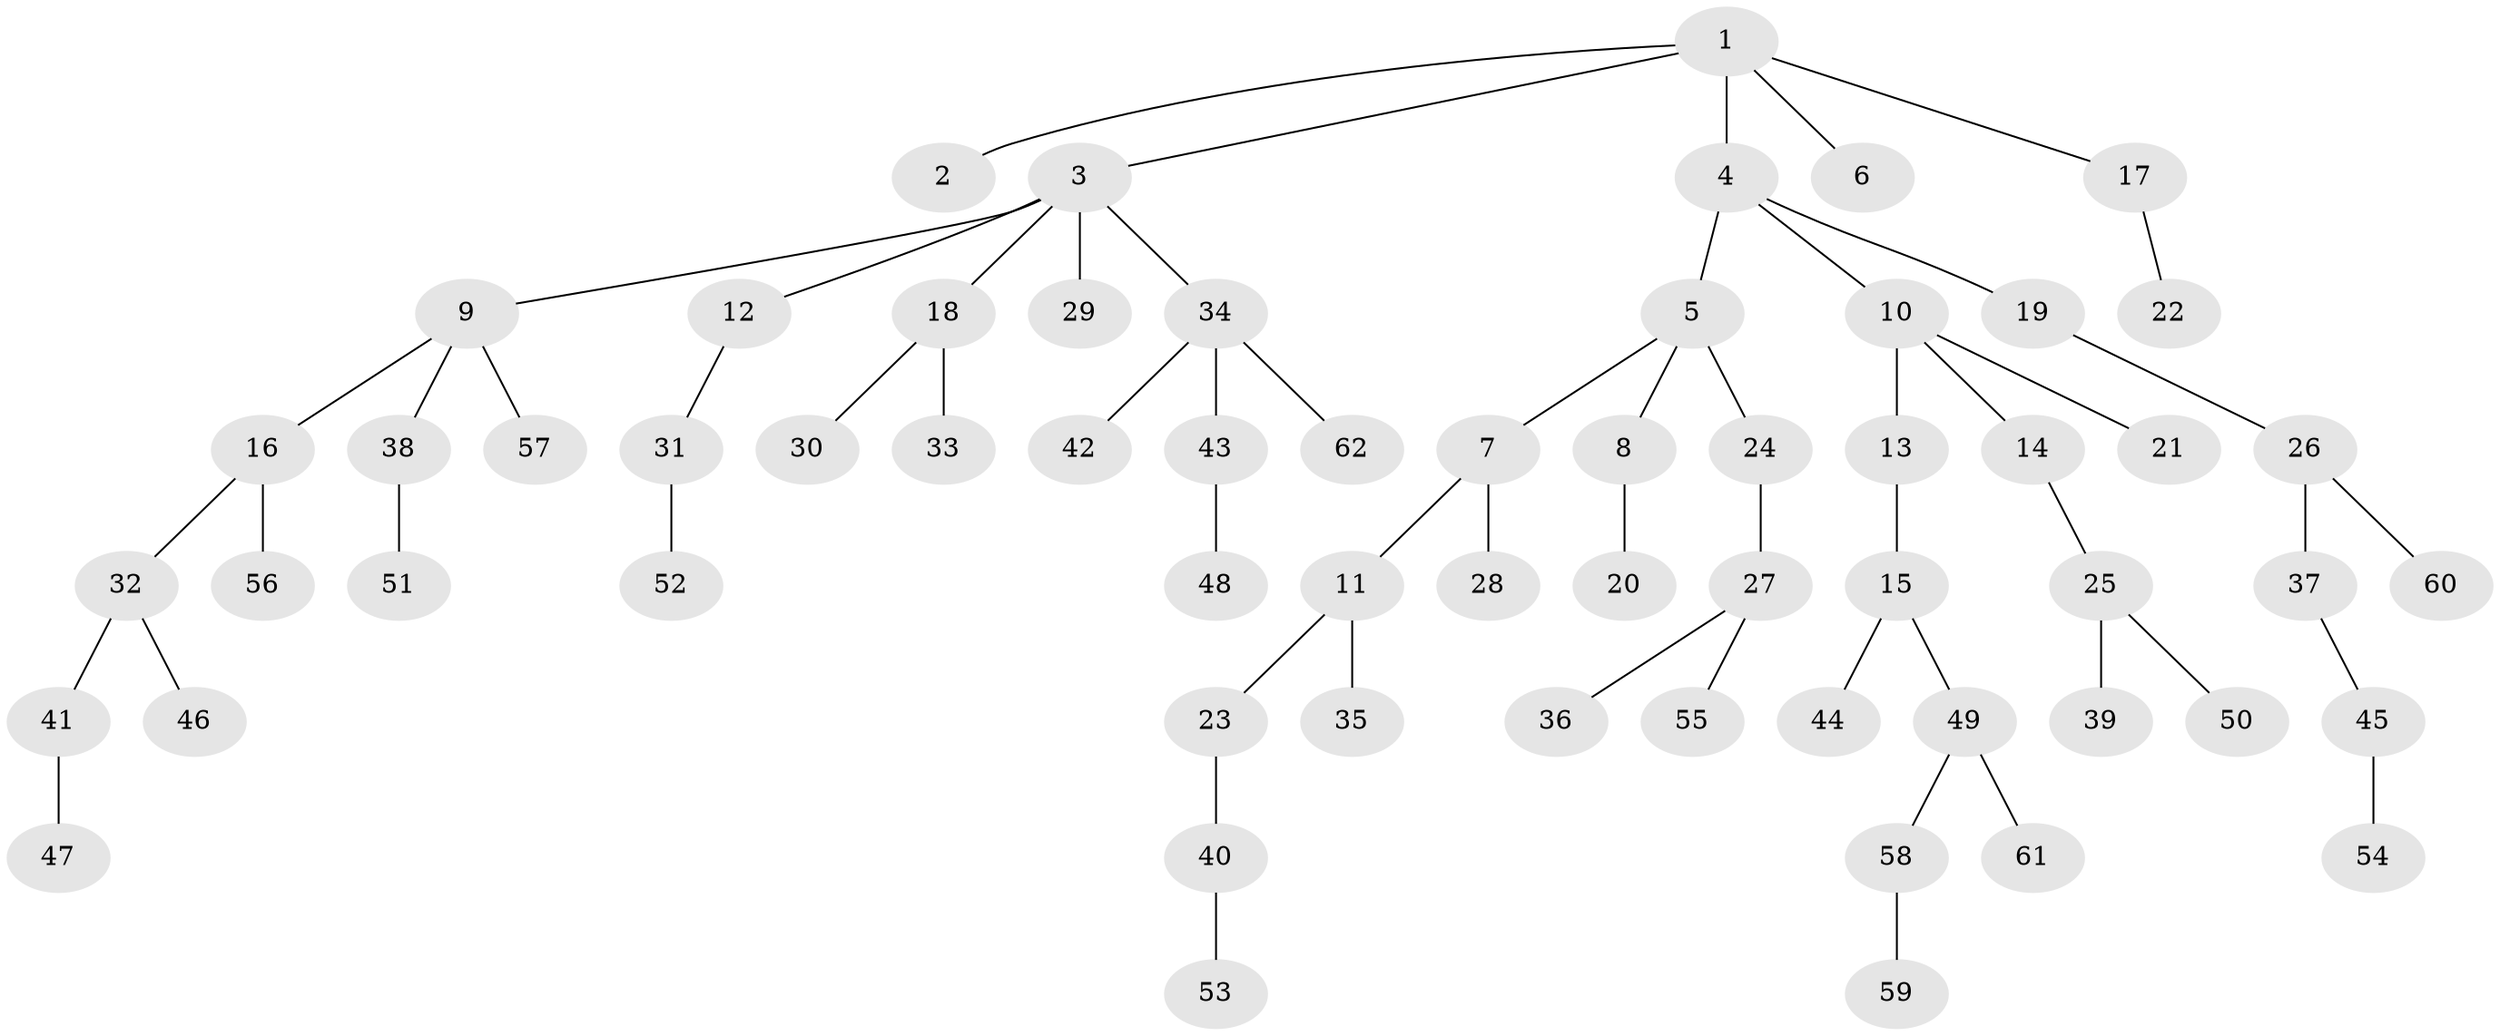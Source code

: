 // coarse degree distribution, {1: 0.6486486486486487, 8: 0.05405405405405406, 3: 0.05405405405405406, 2: 0.16216216216216217, 5: 0.05405405405405406, 4: 0.02702702702702703}
// Generated by graph-tools (version 1.1) at 2025/56/03/04/25 21:56:28]
// undirected, 62 vertices, 61 edges
graph export_dot {
graph [start="1"]
  node [color=gray90,style=filled];
  1;
  2;
  3;
  4;
  5;
  6;
  7;
  8;
  9;
  10;
  11;
  12;
  13;
  14;
  15;
  16;
  17;
  18;
  19;
  20;
  21;
  22;
  23;
  24;
  25;
  26;
  27;
  28;
  29;
  30;
  31;
  32;
  33;
  34;
  35;
  36;
  37;
  38;
  39;
  40;
  41;
  42;
  43;
  44;
  45;
  46;
  47;
  48;
  49;
  50;
  51;
  52;
  53;
  54;
  55;
  56;
  57;
  58;
  59;
  60;
  61;
  62;
  1 -- 2;
  1 -- 3;
  1 -- 4;
  1 -- 6;
  1 -- 17;
  3 -- 9;
  3 -- 12;
  3 -- 18;
  3 -- 29;
  3 -- 34;
  4 -- 5;
  4 -- 10;
  4 -- 19;
  5 -- 7;
  5 -- 8;
  5 -- 24;
  7 -- 11;
  7 -- 28;
  8 -- 20;
  9 -- 16;
  9 -- 38;
  9 -- 57;
  10 -- 13;
  10 -- 14;
  10 -- 21;
  11 -- 23;
  11 -- 35;
  12 -- 31;
  13 -- 15;
  14 -- 25;
  15 -- 44;
  15 -- 49;
  16 -- 32;
  16 -- 56;
  17 -- 22;
  18 -- 30;
  18 -- 33;
  19 -- 26;
  23 -- 40;
  24 -- 27;
  25 -- 39;
  25 -- 50;
  26 -- 37;
  26 -- 60;
  27 -- 36;
  27 -- 55;
  31 -- 52;
  32 -- 41;
  32 -- 46;
  34 -- 42;
  34 -- 43;
  34 -- 62;
  37 -- 45;
  38 -- 51;
  40 -- 53;
  41 -- 47;
  43 -- 48;
  45 -- 54;
  49 -- 58;
  49 -- 61;
  58 -- 59;
}
